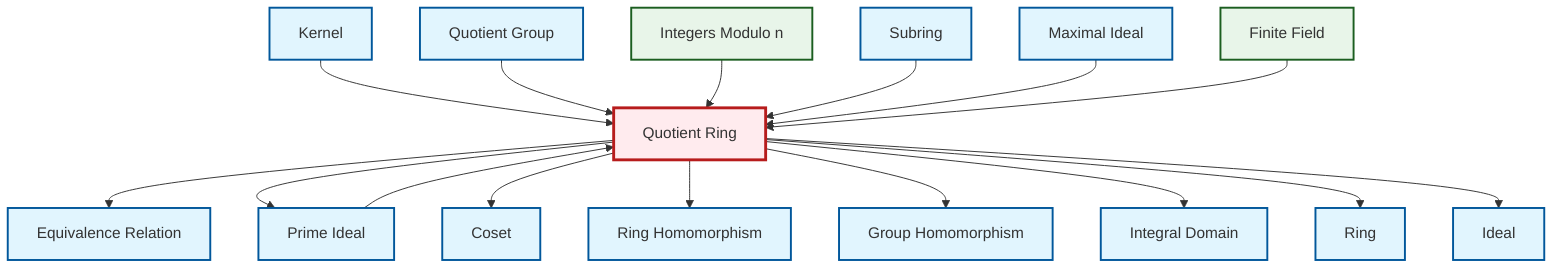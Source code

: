 graph TD
    classDef definition fill:#e1f5fe,stroke:#01579b,stroke-width:2px
    classDef theorem fill:#f3e5f5,stroke:#4a148c,stroke-width:2px
    classDef axiom fill:#fff3e0,stroke:#e65100,stroke-width:2px
    classDef example fill:#e8f5e9,stroke:#1b5e20,stroke-width:2px
    classDef current fill:#ffebee,stroke:#b71c1c,stroke-width:3px
    def-kernel["Kernel"]:::definition
    def-ring["Ring"]:::definition
    def-ideal["Ideal"]:::definition
    def-maximal-ideal["Maximal Ideal"]:::definition
    def-quotient-group["Quotient Group"]:::definition
    def-integral-domain["Integral Domain"]:::definition
    ex-finite-field["Finite Field"]:::example
    def-homomorphism["Group Homomorphism"]:::definition
    ex-quotient-integers-mod-n["Integers Modulo n"]:::example
    def-ring-homomorphism["Ring Homomorphism"]:::definition
    def-equivalence-relation["Equivalence Relation"]:::definition
    def-quotient-ring["Quotient Ring"]:::definition
    def-subring["Subring"]:::definition
    def-prime-ideal["Prime Ideal"]:::definition
    def-coset["Coset"]:::definition
    def-kernel --> def-quotient-ring
    def-quotient-ring --> def-equivalence-relation
    def-quotient-ring --> def-prime-ideal
    def-quotient-ring --> def-coset
    def-quotient-ring --> def-ring-homomorphism
    def-quotient-group --> def-quotient-ring
    def-quotient-ring --> def-homomorphism
    ex-quotient-integers-mod-n --> def-quotient-ring
    def-quotient-ring --> def-integral-domain
    def-subring --> def-quotient-ring
    def-prime-ideal --> def-quotient-ring
    def-maximal-ideal --> def-quotient-ring
    def-quotient-ring --> def-ring
    def-quotient-ring --> def-ideal
    ex-finite-field --> def-quotient-ring
    class def-quotient-ring current